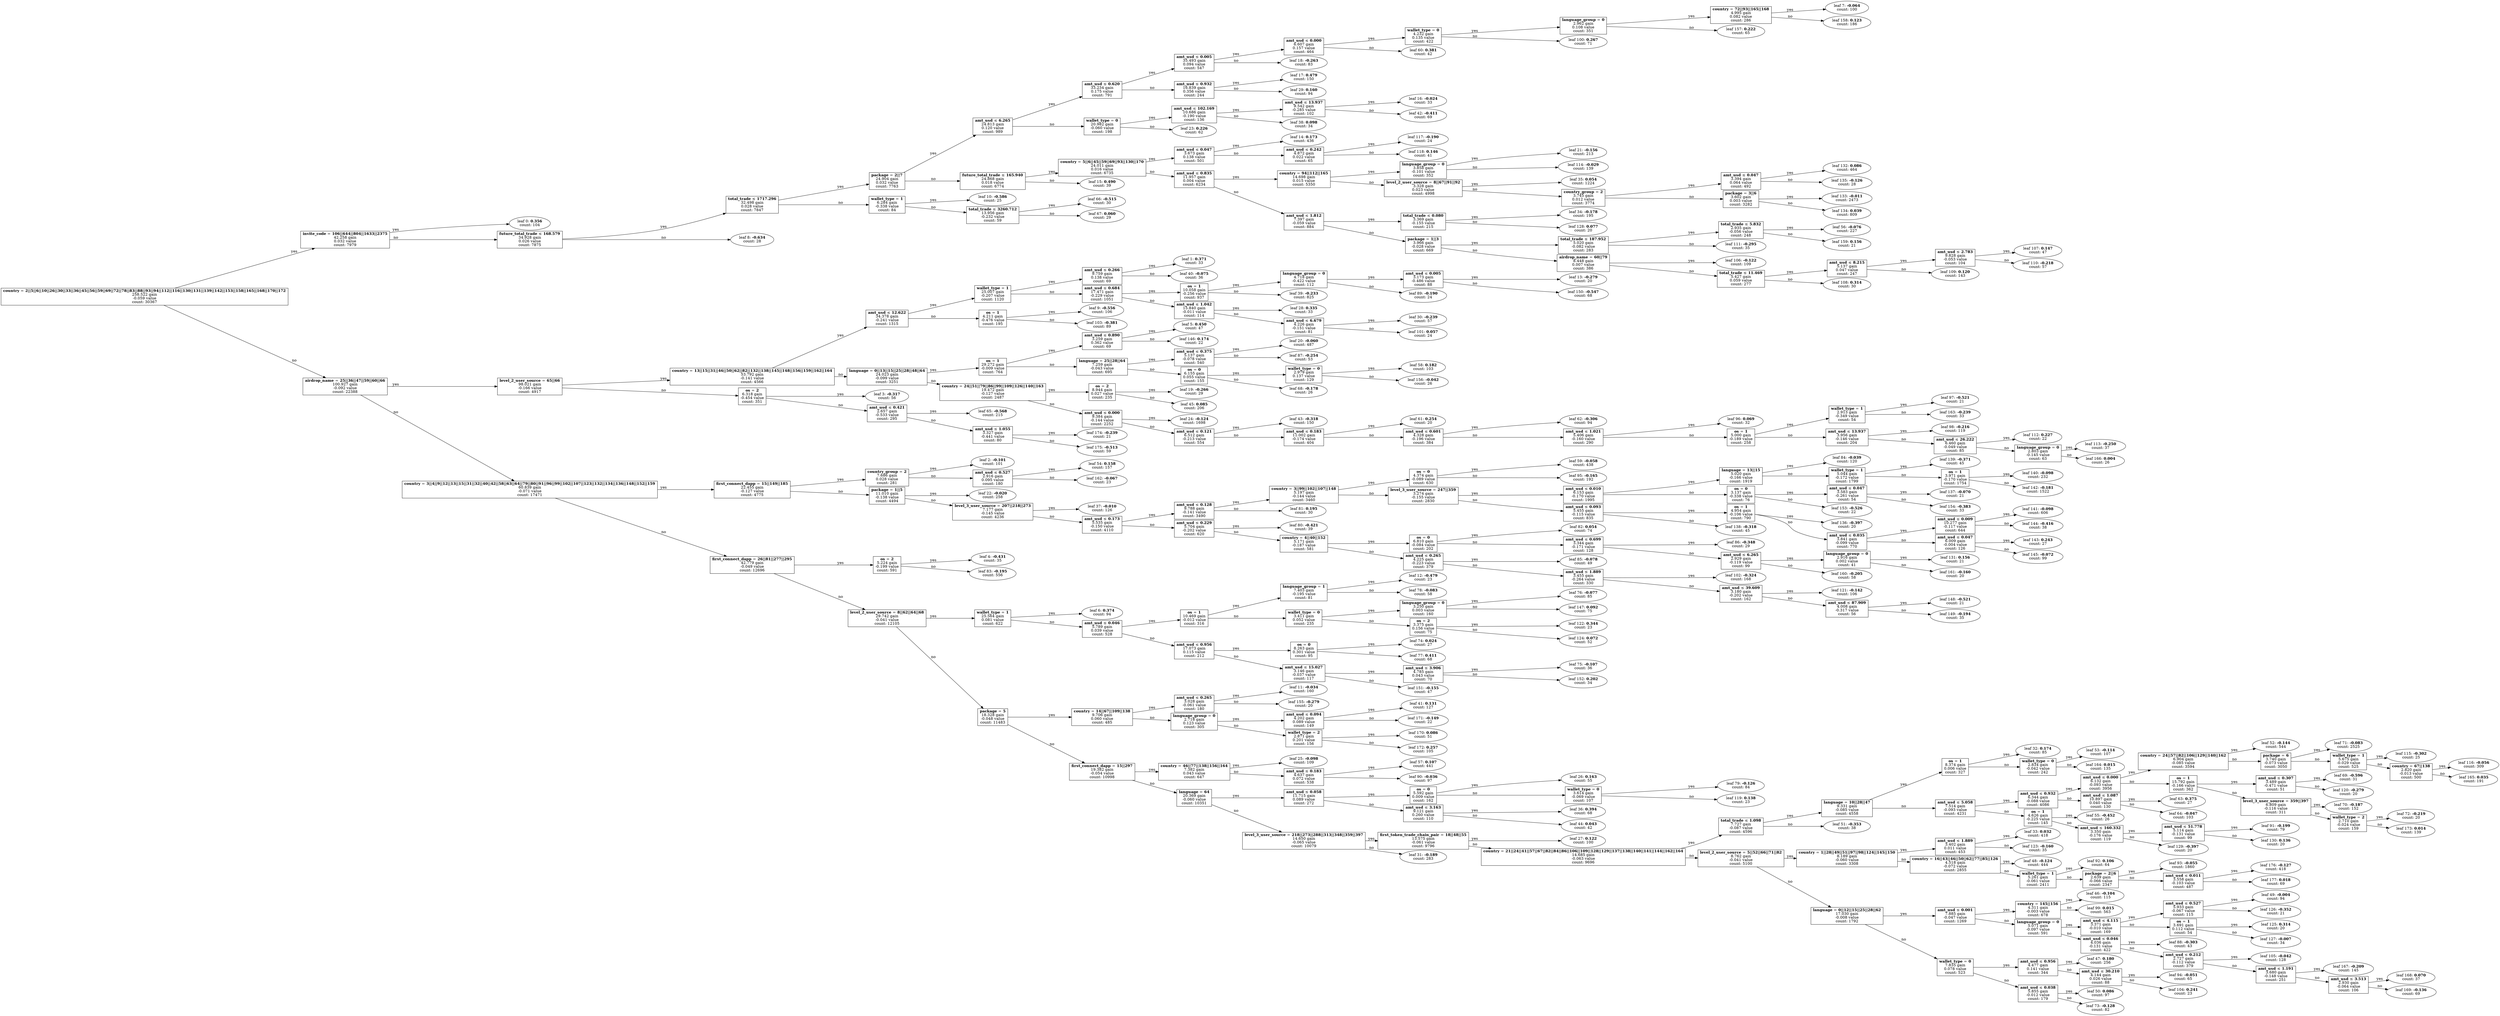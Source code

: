 digraph Tree0 {
	graph [nodesep=0.05 rankdir=LR ranksep=0.3]
	split0 [label=<<B>country</B> = <B>2||5||6||10||26||30||33||36||45||56||59||69||72||78||83||88||93||94||112||116||130||131||139||142||153||158||165||168||170||172</B><br/>258.522 gain<br/>-0.059 value<br/>count: 30367> fillcolor=white shape=rectangle style=""]
	split6 [label=<<B>invite_code</B> = <B>106||644||804||1633||2375</B><br/>42.258 gain<br/>0.032 value<br/>count: 7979> fillcolor=white shape=rectangle style=""]
	leaf0 [label=<leaf 0: <B>0.356</B><br/>count: 104>]
	split6 -> leaf0 [label=yes]
	split7 [label=<<B>future_total_trade</B> &#8804; <B>168.579</B><br/>34.928 gain<br/>0.026 value<br/>count: 7875> fillcolor=white shape=rectangle style=""]
	split9 [label=<<B>total_trade</B> &#8804; <B>1717.296</B><br/>32.498 gain<br/>0.028 value<br/>count: 7847> fillcolor=white shape=rectangle style=""]
	split13 [label=<<B>package</B> = <B>2||7</B><br/>24.904 gain<br/>0.032 value<br/>count: 7763> fillcolor=white shape=rectangle style=""]
	split15 [label=<<B>amt_usd</B> &#8804; <B>6.265</B><br/>24.813 gain<br/>0.120 value<br/>count: 989> fillcolor=white shape=rectangle style=""]
	split16 [label=<<B>amt_usd</B> &#8804; <B>0.620</B><br/>33.234 gain<br/>0.175 value<br/>count: 791> fillcolor=white shape=rectangle style=""]
	split17 [label=<<B>amt_usd</B> &#8804; <B>0.005</B><br/>35.493 gain<br/>0.094 value<br/>count: 547> fillcolor=white shape=rectangle style=""]
	split59 [label=<<B>amt_usd</B> &#8804; <B>0.000</B><br/>6.607 gain<br/>0.157 value<br/>count: 464> fillcolor=white shape=rectangle style=""]
	split99 [label=<<B>wallet_type</B> = <B>0</B><br/>4.232 gain<br/>0.135 value<br/>count: 422> fillcolor=white shape=rectangle style=""]
	split156 [label=<<B>language_group</B> = <B>0</B><br/>2.962 gain<br/>0.108 value<br/>count: 351> fillcolor=white shape=rectangle style=""]
	split157 [label=<<B>country</B> = <B>72||93||165||168</B><br/>4.995 gain<br/>0.082 value<br/>count: 286> fillcolor=white shape=rectangle style=""]
	leaf7 [label=<leaf 7: <B>-0.064</B><br/>count: 100>]
	split157 -> leaf7 [label=yes]
	leaf158 [label=<leaf 158: <B>0.123</B><br/>count: 186>]
	split157 -> leaf158 [label=no]
	split156 -> split157 [label=yes]
	leaf157 [label=<leaf 157: <B>0.222</B><br/>count: 65>]
	split156 -> leaf157 [label=no]
	split99 -> split156 [label=yes]
	leaf100 [label=<leaf 100: <B>0.267</B><br/>count: 71>]
	split99 -> leaf100 [label=no]
	split59 -> split99 [label=yes]
	leaf60 [label=<leaf 60: <B>0.381</B><br/>count: 42>]
	split59 -> leaf60 [label=no]
	split17 -> split59 [label=yes]
	leaf18 [label=<leaf 18: <B>-0.263</B><br/>count: 83>]
	split17 -> leaf18 [label=no]
	split16 -> split17 [label=yes]
	split28 [label=<<B>amt_usd</B> &#8804; <B>0.932</B><br/>16.839 gain<br/>0.356 value<br/>count: 244> fillcolor=white shape=rectangle style=""]
	leaf17 [label=<leaf 17: <B>0.479</B><br/>count: 150>]
	split28 -> leaf17 [label=yes]
	leaf29 [label=<leaf 29: <B>0.160</B><br/>count: 94>]
	split28 -> leaf29 [label=no]
	split16 -> split28 [label=no]
	split15 -> split16 [label=yes]
	split22 [label=<<B>wallet_type</B> = <B>0</B><br/>20.982 gain<br/>-0.060 value<br/>count: 198> fillcolor=white shape=rectangle style=""]
	split37 [label=<<B>amt_usd</B> &#8804; <B>102.169</B><br/>10.686 gain<br/>-0.190 value<br/>count: 136> fillcolor=white shape=rectangle style=""]
	split41 [label=<<B>amt_usd</B> &#8804; <B>13.937</B><br/>9.542 gain<br/>-0.285 value<br/>count: 102> fillcolor=white shape=rectangle style=""]
	leaf16 [label=<leaf 16: <B>-0.024</B><br/>count: 33>]
	split41 -> leaf16 [label=yes]
	leaf42 [label=<leaf 42: <B>-0.411</B><br/>count: 69>]
	split41 -> leaf42 [label=no]
	split37 -> split41 [label=yes]
	leaf38 [label=<leaf 38: <B>0.098</B><br/>count: 34>]
	split37 -> leaf38 [label=no]
	split22 -> split37 [label=yes]
	leaf23 [label=<leaf 23: <B>0.226</B><br/>count: 62>]
	split22 -> leaf23 [label=no]
	split15 -> split22 [label=no]
	split13 -> split15 [label=yes]
	split14 [label=<<B>future_total_trade</B> &#8804; <B>165.940</B><br/>24.868 gain<br/>0.018 value<br/>count: 6774> fillcolor=white shape=rectangle style=""]
	split20 [label=<<B>country</B> = <B>5||6||45||59||69||93||130||170</B><br/>24.011 gain<br/>0.016 value<br/>count: 6735> fillcolor=white shape=rectangle style=""]
	split116 [label=<<B>amt_usd</B> &#8804; <B>0.047</B><br/>3.673 gain<br/>0.138 value<br/>count: 501> fillcolor=white shape=rectangle style=""]
	leaf14 [label=<leaf 14: <B>0.173</B><br/>count: 436>]
	split116 -> leaf14 [label=yes]
	split117 [label=<<B>amt_usd</B> &#8804; <B>0.242</B><br/>4.872 gain<br/>0.022 value<br/>count: 65> fillcolor=white shape=rectangle style=""]
	leaf117 [label=<leaf 117: <B>-0.190</B><br/>count: 24>]
	split117 -> leaf117 [label=yes]
	leaf118 [label=<leaf 118: <B>0.146</B><br/>count: 41>]
	split117 -> leaf118 [label=no]
	split116 -> split117 [label=no]
	split20 -> split116 [label=yes]
	split33 [label=<<B>amt_usd</B> &#8804; <B>0.835</B><br/>11.957 gain<br/>0.004 value<br/>count: 6234> fillcolor=white shape=rectangle style=""]
	split34 [label=<<B>country</B> = <B>94||112||165</B><br/>14.698 gain<br/>0.015 value<br/>count: 5350> fillcolor=white shape=rectangle style=""]
	split113 [label=<<B>language_group</B> = <B>0</B><br/>3.858 gain<br/>-0.101 value<br/>count: 352> fillcolor=white shape=rectangle style=""]
	leaf21 [label=<leaf 21: <B>-0.156</B><br/>count: 213>]
	split113 -> leaf21 [label=yes]
	leaf114 [label=<leaf 114: <B>-0.029</B><br/>count: 139>]
	split113 -> leaf114 [label=no]
	split34 -> split113 [label=yes]
	split131 [label=<<B>level_2_user_source</B> = <B>8||67||91||92</B><br/>3.328 gain<br/>0.023 value<br/>count: 4998> fillcolor=white shape=rectangle style=""]
	leaf35 [label=<leaf 35: <B>0.054</B><br/>count: 1224>]
	split131 -> leaf35 [label=yes]
	split132 [label=<<B>country_group</B> = <B>2</B><br/>3.745 gain<br/>0.012 value<br/>count: 3774> fillcolor=white shape=rectangle style=""]
	split134 [label=<<B>amt_usd</B> &#8804; <B>0.047</B><br/>3.394 gain<br/>0.064 value<br/>count: 492> fillcolor=white shape=rectangle style=""]
	leaf132 [label=<leaf 132: <B>0.086</B><br/>count: 464>]
	split134 -> leaf132 [label=yes]
	leaf135 [label=<leaf 135: <B>-0.126</B><br/>count: 28>]
	split134 -> leaf135 [label=no]
	split132 -> split134 [label=yes]
	split133 [label=<<B>package</B> = <B>3||6</B><br/>3.602 gain<br/>0.003 value<br/>count: 3282> fillcolor=white shape=rectangle style=""]
	leaf133 [label=<leaf 133: <B>-0.011</B><br/>count: 2473>]
	split133 -> leaf133 [label=yes]
	leaf134 [label=<leaf 134: <B>0.039</B><br/>count: 809>]
	split133 -> leaf134 [label=no]
	split132 -> split133 [label=no]
	split131 -> split132 [label=no]
	split34 -> split131 [label=no]
	split33 -> split34 [label=yes]
	split55 [label=<<B>amt_usd</B> &#8804; <B>1.812</B><br/>7.397 gain<br/>-0.059 value<br/>count: 884> fillcolor=white shape=rectangle style=""]
	split127 [label=<<B>total_trade</B> &#8804; <B>0.080</B><br/>3.369 gain<br/>-0.155 value<br/>count: 215> fillcolor=white shape=rectangle style=""]
	leaf34 [label=<leaf 34: <B>-0.178</B><br/>count: 195>]
	split127 -> leaf34 [label=yes]
	leaf128 [label=<leaf 128: <B>0.077</B><br/>count: 20>]
	split127 -> leaf128 [label=no]
	split55 -> split127 [label=yes]
	split105 [label=<<B>package</B> = <B>1||3</B><br/>3.966 gain<br/>-0.028 value<br/>count: 669> fillcolor=white shape=rectangle style=""]
	split110 [label=<<B>total_trade</B> &#8804; <B>187.952</B><br/>5.020 gain<br/>-0.082 value<br/>count: 283> fillcolor=white shape=rectangle style=""]
	split158 [label=<<B>total_trade</B> &#8804; <B>5.832</B><br/>2.935 gain<br/>-0.056 value<br/>count: 248> fillcolor=white shape=rectangle style=""]
	leaf56 [label=<leaf 56: <B>-0.076</B><br/>count: 227>]
	split158 -> leaf56 [label=yes]
	leaf159 [label=<leaf 159: <B>0.156</B><br/>count: 21>]
	split158 -> leaf159 [label=no]
	split110 -> split158 [label=yes]
	leaf111 [label=<leaf 111: <B>-0.295</B><br/>count: 35>]
	split110 -> leaf111 [label=no]
	split105 -> split110 [label=yes]
	split106 [label=<<B>airdrop_name</B> = <B>60||79</B><br/>8.448 gain<br/>0.007 value<br/>count: 386> fillcolor=white shape=rectangle style=""]
	leaf106 [label=<leaf 106: <B>-0.122</B><br/>count: 109>]
	split106 -> leaf106 [label=yes]
	split107 [label=<<B>total_trade</B> &#8804; <B>11.469</B><br/>5.427 gain<br/>0.059 value<br/>count: 277> fillcolor=white shape=rectangle style=""]
	split108 [label=<<B>amt_usd</B> &#8804; <B>8.215</B><br/>5.137 gain<br/>0.047 value<br/>count: 247> fillcolor=white shape=rectangle style=""]
	split109 [label=<<B>amt_usd</B> &#8804; <B>2.783</B><br/>9.828 gain<br/>-0.053 value<br/>count: 104> fillcolor=white shape=rectangle style=""]
	leaf107 [label=<leaf 107: <B>0.147</B><br/>count: 47>]
	split109 -> leaf107 [label=yes]
	leaf110 [label=<leaf 110: <B>-0.218</B><br/>count: 57>]
	split109 -> leaf110 [label=no]
	split108 -> split109 [label=yes]
	leaf109 [label=<leaf 109: <B>0.120</B><br/>count: 143>]
	split108 -> leaf109 [label=no]
	split107 -> split108 [label=yes]
	leaf108 [label=<leaf 108: <B>0.314</B><br/>count: 30>]
	split107 -> leaf108 [label=no]
	split106 -> split107 [label=no]
	split105 -> split106 [label=no]
	split55 -> split105 [label=no]
	split33 -> split55 [label=no]
	split20 -> split33 [label=no]
	split14 -> split20 [label=yes]
	leaf15 [label=<leaf 15: <B>0.490</B><br/>count: 39>]
	split14 -> leaf15 [label=no]
	split13 -> split14 [label=no]
	split9 -> split13 [label=yes]
	split65 [label=<<B>wallet_type</B> = <B>1</B><br/>6.284 gain<br/>-0.338 value<br/>count: 84> fillcolor=white shape=rectangle style=""]
	leaf10 [label=<leaf 10: <B>-0.586</B><br/>count: 25>]
	split65 -> leaf10 [label=yes]
	split66 [label=<<B>total_trade</B> &#8804; <B>3260.712</B><br/>13.956 gain<br/>-0.232 value<br/>count: 59> fillcolor=white shape=rectangle style=""]
	leaf66 [label=<leaf 66: <B>-0.515</B><br/>count: 30>]
	split66 -> leaf66 [label=yes]
	leaf67 [label=<leaf 67: <B>0.060</B><br/>count: 29>]
	split66 -> leaf67 [label=no]
	split65 -> split66 [label=no]
	split9 -> split65 [label=no]
	split7 -> split9 [label=yes]
	leaf8 [label=<leaf 8: <B>-0.634</B><br/>count: 28>]
	split7 -> leaf8 [label=no]
	split6 -> split7 [label=no]
	split0 -> split6 [label=yes]
	split1 [label=<<B>airdrop_name</B> = <B>25||36||47||59||60||66</B><br/>100.927 gain<br/>-0.092 value<br/>count: 22388> fillcolor=white shape=rectangle style=""]
	split2 [label=<<B>level_2_user_source</B> = <B>65||66</B><br/>98.021 gain<br/>-0.166 value<br/>count: 4917> fillcolor=white shape=rectangle style=""]
	split4 [label=<<B>country</B> = <B>13||15||31||46||50||62||82||132||138||145||148||156||159||162||164</B><br/>53.792 gain<br/>-0.141 value<br/>count: 4566> fillcolor=white shape=rectangle style=""]
	split8 [label=<<B>amt_usd</B> &#8804; <B>12.622</B><br/>34.378 gain<br/>-0.241 value<br/>count: 1315> fillcolor=white shape=rectangle style=""]
	split12 [label=<<B>wallet_type</B> = <B>1</B><br/>25.007 gain<br/>-0.207 value<br/>count: 1120> fillcolor=white shape=rectangle style=""]
	split39 [label=<<B>amt_usd</B> &#8804; <B>0.266</B><br/>9.759 gain<br/>0.138 value<br/>count: 69> fillcolor=white shape=rectangle style=""]
	leaf1 [label=<leaf 1: <B>0.371</B><br/>count: 33>]
	split39 -> leaf1 [label=yes]
	leaf40 [label=<leaf 40: <B>-0.075</B><br/>count: 36>]
	split39 -> leaf40 [label=no]
	split12 -> split39 [label=yes]
	split27 [label=<<B>amt_usd</B> &#8804; <B>0.684</B><br/>17.471 gain<br/>-0.229 value<br/>count: 1051> fillcolor=white shape=rectangle style=""]
	split38 [label=<<B>os</B> = <B>1</B><br/>10.058 gain<br/>-0.256 value<br/>count: 937> fillcolor=white shape=rectangle style=""]
	split88 [label=<<B>language_group</B> = <B>0</B><br/>4.718 gain<br/>-0.422 value<br/>count: 112> fillcolor=white shape=rectangle style=""]
	split149 [label=<<B>amt_usd</B> &#8804; <B>0.005</B><br/>3.173 gain<br/>-0.486 value<br/>count: 88> fillcolor=white shape=rectangle style=""]
	leaf13 [label=<leaf 13: <B>-0.279</B><br/>count: 20>]
	split149 -> leaf13 [label=yes]
	leaf150 [label=<leaf 150: <B>-0.547</B><br/>count: 68>]
	split149 -> leaf150 [label=no]
	split88 -> split149 [label=yes]
	leaf89 [label=<leaf 89: <B>-0.190</B><br/>count: 24>]
	split88 -> leaf89 [label=no]
	split38 -> split88 [label=yes]
	leaf39 [label=<leaf 39: <B>-0.233</B><br/>count: 825>]
	split38 -> leaf39 [label=no]
	split27 -> split38 [label=yes]
	split29 [label=<<B>amt_usd</B> &#8804; <B>1.042</B><br/>15.840 gain<br/>-0.011 value<br/>count: 114> fillcolor=white shape=rectangle style=""]
	leaf28 [label=<leaf 28: <B>0.335</B><br/>count: 33>]
	split29 -> leaf28 [label=yes]
	split100 [label=<<B>amt_usd</B> &#8804; <B>6.679</B><br/>4.226 gain<br/>-0.151 value<br/>count: 81> fillcolor=white shape=rectangle style=""]
	leaf30 [label=<leaf 30: <B>-0.239</B><br/>count: 57>]
	split100 -> leaf30 [label=yes]
	leaf101 [label=<leaf 101: <B>0.057</B><br/>count: 24>]
	split100 -> leaf101 [label=no]
	split29 -> split100 [label=no]
	split27 -> split29 [label=no]
	split12 -> split27 [label=no]
	split8 -> split12 [label=yes]
	split102 [label=<<B>os</B> = <B>1</B><br/>4.211 gain<br/>-0.476 value<br/>count: 195> fillcolor=white shape=rectangle style=""]
	leaf9 [label=<leaf 9: <B>-0.556</B><br/>count: 106>]
	split102 -> leaf9 [label=yes]
	leaf103 [label=<leaf 103: <B>-0.381</B><br/>count: 89>]
	split102 -> leaf103 [label=no]
	split8 -> split102 [label=no]
	split4 -> split8 [label=yes]
	split18 [label=<<B>language</B> = <B>0||13||15||25||28||48||64</B><br/>24.023 gain<br/>-0.099 value<br/>count: 3251> fillcolor=white shape=rectangle style=""]
	split19 [label=<<B>os</B> = <B>1</B><br/>29.272 gain<br/>-0.009 value<br/>count: 764> fillcolor=white shape=rectangle style=""]
	split145 [label=<<B>amt_usd</B> &#8804; <B>0.890</B><br/>3.259 gain<br/>0.362 value<br/>count: 69> fillcolor=white shape=rectangle style=""]
	leaf5 [label=<leaf 5: <B>0.450</B><br/>count: 47>]
	split145 -> leaf5 [label=yes]
	leaf146 [label=<leaf 146: <B>0.174</B><br/>count: 22>]
	split145 -> leaf146 [label=no]
	split19 -> split145 [label=yes]
	split57 [label=<<B>language</B> = <B>25||28||64</B><br/>7.259 gain<br/>-0.043 value<br/>count: 695> fillcolor=white shape=rectangle style=""]
	split86 [label=<<B>amt_usd</B> &#8804; <B>0.375</B><br/>5.137 gain<br/>-0.078 value<br/>count: 540> fillcolor=white shape=rectangle style=""]
	leaf20 [label=<leaf 20: <B>-0.060</B><br/>count: 487>]
	split86 -> leaf20 [label=yes]
	leaf87 [label=<leaf 87: <B>-0.254</B><br/>count: 53>]
	split86 -> leaf87 [label=no]
	split57 -> split86 [label=yes]
	split67 [label=<<B>os</B> = <B>0</B><br/>6.155 gain<br/>0.055 value<br/>count: 155> fillcolor=white shape=rectangle style=""]
	split155 [label=<<B>wallet_type</B> = <B>0</B><br/>2.979 gain<br/>0.137 value<br/>count: 129> fillcolor=white shape=rectangle style=""]
	leaf58 [label=<leaf 58: <B>0.182</B><br/>count: 103>]
	split155 -> leaf58 [label=yes]
	leaf156 [label=<leaf 156: <B>-0.042</B><br/>count: 26>]
	split155 -> leaf156 [label=no]
	split67 -> split155 [label=yes]
	leaf68 [label=<leaf 68: <B>-0.178</B><br/>count: 26>]
	split67 -> leaf68 [label=no]
	split57 -> split67 [label=no]
	split19 -> split57 [label=no]
	split18 -> split19 [label=yes]
	split23 [label=<<B>country</B> = <B>24||51||79||86||99||109||126||140||163</B><br/>19.472 gain<br/>-0.127 value<br/>count: 2487> fillcolor=white shape=rectangle style=""]
	split44 [label=<<B>os</B> = <B>2</B><br/>8.944 gain<br/>0.027 value<br/>count: 235> fillcolor=white shape=rectangle style=""]
	leaf19 [label=<leaf 19: <B>-0.266</B><br/>count: 29>]
	split44 -> leaf19 [label=yes]
	leaf45 [label=<leaf 45: <B>0.085</B><br/>count: 206>]
	split44 -> leaf45 [label=no]
	split23 -> split44 [label=yes]
	split42 [label=<<B>amt_usd</B> &#8804; <B>0.000</B><br/>9.384 gain<br/>-0.144 value<br/>count: 2252> fillcolor=white shape=rectangle style=""]
	leaf24 [label=<leaf 24: <B>-0.124</B><br/>count: 1698>]
	split42 -> leaf24 [label=yes]
	split60 [label=<<B>amt_usd</B> &#8804; <B>0.121</B><br/>6.512 gain<br/>-0.213 value<br/>count: 554> fillcolor=white shape=rectangle style=""]
	leaf43 [label=<leaf 43: <B>-0.318</B><br/>count: 150>]
	split60 -> leaf43 [label=yes]
	split61 [label=<<B>amt_usd</B> &#8804; <B>0.183</B><br/>11.002 gain<br/>-0.174 value<br/>count: 404> fillcolor=white shape=rectangle style=""]
	leaf61 [label=<leaf 61: <B>0.254</B><br/>count: 20>]
	split61 -> leaf61 [label=yes]
	split95 [label=<<B>amt_usd</B> &#8804; <B>0.601</B><br/>4.328 gain<br/>-0.196 value<br/>count: 384> fillcolor=white shape=rectangle style=""]
	leaf62 [label=<leaf 62: <B>-0.306</B><br/>count: 94>]
	split95 -> leaf62 [label=yes]
	split96 [label=<<B>amt_usd</B> &#8804; <B>1.021</B><br/>5.406 gain<br/>-0.160 value<br/>count: 290> fillcolor=white shape=rectangle style=""]
	leaf96 [label=<leaf 96: <B>0.069</B><br/>count: 32>]
	split96 -> leaf96 [label=yes]
	split97 [label=<<B>os</B> = <B>1</B><br/>5.000 gain<br/>-0.189 value<br/>count: 258> fillcolor=white shape=rectangle style=""]
	split162 [label=<<B>wallet_type</B> = <B>1</B><br/>2.913 gain<br/>-0.349 value<br/>count: 54> fillcolor=white shape=rectangle style=""]
	leaf97 [label=<leaf 97: <B>-0.521</B><br/>count: 21>]
	split162 -> leaf97 [label=yes]
	leaf163 [label=<leaf 163: <B>-0.239</B><br/>count: 33>]
	split162 -> leaf163 [label=no]
	split97 -> split162 [label=yes]
	split111 [label=<<B>amt_usd</B> &#8804; <B>13.937</B><br/>3.956 gain<br/>-0.146 value<br/>count: 204> fillcolor=white shape=rectangle style=""]
	leaf98 [label=<leaf 98: <B>-0.216</B><br/>count: 119>]
	split111 -> leaf98 [label=yes]
	split112 [label=<<B>amt_usd</B> &#8804; <B>26.222</B><br/>6.460 gain<br/>-0.049 value<br/>count: 85> fillcolor=white shape=rectangle style=""]
	leaf112 [label=<leaf 112: <B>0.227</B><br/>count: 22>]
	split112 -> leaf112 [label=yes]
	split165 [label=<<B>language_group</B> = <B>0</B><br/>2.803 gain<br/>-0.145 value<br/>count: 63> fillcolor=white shape=rectangle style=""]
	leaf113 [label=<leaf 113: <B>-0.250</B><br/>count: 37>]
	split165 -> leaf113 [label=yes]
	leaf166 [label=<leaf 166: <B>0.004</B><br/>count: 26>]
	split165 -> leaf166 [label=no]
	split112 -> split165 [label=no]
	split111 -> split112 [label=no]
	split97 -> split111 [label=no]
	split96 -> split97 [label=no]
	split95 -> split96 [label=no]
	split61 -> split95 [label=no]
	split60 -> split61 [label=no]
	split42 -> split60 [label=no]
	split23 -> split42 [label=no]
	split18 -> split23 [label=no]
	split4 -> split18 [label=no]
	split2 -> split4 [label=yes]
	split64 [label=<<B>os</B> = <B>2</B><br/>6.318 gain<br/>-0.454 value<br/>count: 351> fillcolor=white shape=rectangle style=""]
	leaf3 [label=<leaf 3: <B>-0.317</B><br/>count: 56>]
	split64 -> leaf3 [label=yes]
	split173 [label=<<B>amt_usd</B> &#8804; <B>0.421</B><br/>2.657 gain<br/>-0.533 value<br/>count: 295> fillcolor=white shape=rectangle style=""]
	leaf65 [label=<leaf 65: <B>-0.568</B><br/>count: 215>]
	split173 -> leaf65 [label=yes]
	split174 [label=<<B>amt_usd</B> &#8804; <B>1.055</B><br/>3.327 gain<br/>-0.441 value<br/>count: 80> fillcolor=white shape=rectangle style=""]
	leaf174 [label=<leaf 174: <B>-0.239</B><br/>count: 21>]
	split174 -> leaf174 [label=yes]
	leaf175 [label=<leaf 175: <B>-0.513</B><br/>count: 59>]
	split174 -> leaf175 [label=no]
	split173 -> split174 [label=no]
	split64 -> split173 [label=no]
	split2 -> split64 [label=no]
	split1 -> split2 [label=yes]
	split3 [label=<<B>country</B> = <B>3||4||9||12||13||15||31||32||40||42||58||63||64||79||80||91||96||99||102||107||123||132||134||136||148||152||159</B><br/>60.839 gain<br/>-0.071 value<br/>count: 17471> fillcolor=white shape=rectangle style=""]
	split21 [label=<<B>first_connect_dapp</B> = <B>15||149||185</B><br/>22.455 gain<br/>-0.127 value<br/>count: 4775> fillcolor=white shape=rectangle style=""]
	split53 [label=<<B>country_group</B> = <B>2</B><br/>7.686 gain<br/>0.028 value<br/>count: 281> fillcolor=white shape=rectangle style=""]
	leaf2 [label=<leaf 2: <B>-0.101</B><br/>count: 101>]
	split53 -> leaf2 [label=yes]
	split161 [label=<<B>amt_usd</B> &#8804; <B>0.527</B><br/>2.916 gain<br/>0.095 value<br/>count: 180> fillcolor=white shape=rectangle style=""]
	leaf54 [label=<leaf 54: <B>0.158</B><br/>count: 157>]
	split161 -> leaf54 [label=yes]
	leaf162 [label=<leaf 162: <B>-0.067</B><br/>count: 23>]
	split161 -> leaf162 [label=no]
	split53 -> split161 [label=no]
	split21 -> split53 [label=yes]
	split36 [label=<<B>package</B> = <B>1||5</B><br/>11.010 gain<br/>-0.138 value<br/>count: 4494> fillcolor=white shape=rectangle style=""]
	leaf22 [label=<leaf 22: <B>-0.020</B><br/>count: 258>]
	split36 -> leaf22 [label=yes]
	split58 [label=<<B>level_3_user_source</B> = <B>207||218||273</B><br/>7.177 gain<br/>-0.145 value<br/>count: 4236> fillcolor=white shape=rectangle style=""]
	leaf37 [label=<leaf 37: <B>-0.010</B><br/>count: 126>]
	split58 -> leaf37 [label=yes]
	split79 [label=<<B>amt_usd</B> &#8804; <B>0.173</B><br/>5.535 gain<br/>-0.150 value<br/>count: 4110> fillcolor=white shape=rectangle style=""]
	split80 [label=<<B>amt_usd</B> &#8804; <B>0.128</B><br/>9.788 gain<br/>-0.141 value<br/>count: 3490> fillcolor=white shape=rectangle style=""]
	split83 [label=<<B>country</B> = <B>3||99||102||107||148</B><br/>5.197 gain<br/>-0.144 value<br/>count: 3460> fillcolor=white shape=rectangle style=""]
	split94 [label=<<B>os</B> = <B>0</B><br/>4.374 gain<br/>-0.089 value<br/>count: 630> fillcolor=white shape=rectangle style=""]
	leaf59 [label=<leaf 59: <B>-0.058</B><br/>count: 438>]
	split94 -> leaf59 [label=yes]
	leaf95 [label=<leaf 95: <B>-0.165</B><br/>count: 192>]
	split94 -> leaf95 [label=no]
	split83 -> split94 [label=yes]
	split135 [label=<<B>level_3_user_source</B> = <B>247||359</B><br/>3.274 gain<br/>-0.155 value<br/>count: 2830> fillcolor=white shape=rectangle style=""]
	split136 [label=<<B>amt_usd</B> &#8804; <B>0.010</B><br/>6.153 gain<br/>-0.170 value<br/>count: 1995> fillcolor=white shape=rectangle style=""]
	split138 [label=<<B>language</B> = <B>13||15</B><br/>5.020 gain<br/>-0.166 value<br/>count: 1919> fillcolor=white shape=rectangle style=""]
	leaf84 [label=<leaf 84: <B>-0.039</B><br/>count: 120>]
	split138 -> leaf84 [label=yes]
	split139 [label=<<B>wallet_type</B> = <B>1</B><br/>5.044 gain<br/>-0.172 value<br/>count: 1799> fillcolor=white shape=rectangle style=""]
	leaf139 [label=<leaf 139: <B>-0.371</B><br/>count: 45>]
	split139 -> leaf139 [label=yes]
	split141 [label=<<B>os</B> = <B>1</B><br/>3.971 gain<br/>-0.170 value<br/>count: 1754> fillcolor=white shape=rectangle style=""]
	leaf140 [label=<leaf 140: <B>-0.098</B><br/>count: 232>]
	split141 -> leaf140 [label=yes]
	leaf142 [label=<leaf 142: <B>-0.181</B><br/>count: 1522>]
	split141 -> leaf142 [label=no]
	split139 -> split141 [label=no]
	split138 -> split139 [label=no]
	split136 -> split138 [label=yes]
	split152 [label=<<B>os</B> = <B>0</B><br/>3.137 gain<br/>-0.338 value<br/>count: 76> fillcolor=white shape=rectangle style=""]
	split153 [label=<<B>amt_usd</B> &#8804; <B>0.047</B><br/>3.583 gain<br/>-0.261 value<br/>count: 54> fillcolor=white shape=rectangle style=""]
	leaf137 [label=<leaf 137: <B>-0.070</B><br/>count: 21>]
	split153 -> leaf137 [label=yes]
	leaf154 [label=<leaf 154: <B>-0.383</B><br/>count: 33>]
	split153 -> leaf154 [label=no]
	split152 -> split153 [label=yes]
	leaf153 [label=<leaf 153: <B>-0.526</B><br/>count: 22>]
	split152 -> leaf153 [label=no]
	split136 -> split152 [label=no]
	split135 -> split136 [label=yes]
	split137 [label=<<B>amt_usd</B> &#8804; <B>0.093</B><br/>5.455 gain<br/>-0.115 value<br/>count: 835> fillcolor=white shape=rectangle style=""]
	split140 [label=<<B>os</B> = <B>1</B><br/>4.954 gain<br/>-0.106 value<br/>count: 790> fillcolor=white shape=rectangle style=""]
	leaf136 [label=<leaf 136: <B>-0.397</B><br/>count: 20>]
	split140 -> leaf136 [label=yes]
	split142 [label=<<B>amt_usd</B> &#8804; <B>0.035</B><br/>3.841 gain<br/>-0.099 value<br/>count: 770> fillcolor=white shape=rectangle style=""]
	split143 [label=<<B>amt_usd</B> &#8804; <B>0.009</B><br/>10.277 gain<br/>-0.117 value<br/>count: 644> fillcolor=white shape=rectangle style=""]
	leaf141 [label=<leaf 141: <B>-0.098</B><br/>count: 606>]
	split143 -> leaf141 [label=yes]
	leaf144 [label=<leaf 144: <B>-0.416</B><br/>count: 38>]
	split143 -> leaf144 [label=no]
	split142 -> split143 [label=yes]
	split144 [label=<<B>amt_usd</B> &#8804; <B>0.047</B><br/>6.009 gain<br/>-0.004 value<br/>count: 126> fillcolor=white shape=rectangle style=""]
	leaf143 [label=<leaf 143: <B>0.243</B><br/>count: 27>]
	split144 -> leaf143 [label=yes]
	leaf145 [label=<leaf 145: <B>-0.072</B><br/>count: 99>]
	split144 -> leaf145 [label=no]
	split142 -> split144 [label=no]
	split140 -> split142 [label=no]
	split137 -> split140 [label=yes]
	leaf138 [label=<leaf 138: <B>-0.318</B><br/>count: 45>]
	split137 -> leaf138 [label=no]
	split135 -> split137 [label=no]
	split83 -> split135 [label=no]
	split80 -> split83 [label=yes]
	leaf81 [label=<leaf 81: <B>0.195</B><br/>count: 30>]
	split80 -> leaf81 [label=no]
	split79 -> split80 [label=yes]
	split81 [label=<<B>amt_usd</B> &#8804; <B>0.229</B><br/>5.704 gain<br/>-0.202 value<br/>count: 620> fillcolor=white shape=rectangle style=""]
	leaf80 [label=<leaf 80: <B>-0.421</B><br/>count: 39>]
	split81 -> leaf80 [label=yes]
	split84 [label=<<B>country</B> = <B>4||40||152</B><br/>5.171 gain<br/>-0.187 value<br/>count: 581> fillcolor=white shape=rectangle style=""]
	split85 [label=<<B>os</B> = <B>0</B><br/>6.810 gain<br/>-0.084 value<br/>count: 202> fillcolor=white shape=rectangle style=""]
	leaf82 [label=<leaf 82: <B>0.054</B><br/>count: 74>]
	split85 -> leaf82 [label=yes]
	split130 [label=<<B>amt_usd</B> &#8804; <B>0.699</B><br/>3.344 gain<br/>-0.171 value<br/>count: 128> fillcolor=white shape=rectangle style=""]
	leaf86 [label=<leaf 86: <B>-0.348</B><br/>count: 29>]
	split130 -> leaf86 [label=yes]
	split159 [label=<<B>amt_usd</B> &#8804; <B>6.265</B><br/>2.929 gain<br/>-0.119 value<br/>count: 99> fillcolor=white shape=rectangle style=""]
	split160 [label=<<B>language_group</B> = <B>0</B><br/>2.916 gain<br/>0.002 value<br/>count: 41> fillcolor=white shape=rectangle style=""]
	leaf131 [label=<leaf 131: <B>0.156</B><br/>count: 21>]
	split160 -> leaf131 [label=yes]
	leaf161 [label=<leaf 161: <B>-0.160</B><br/>count: 20>]
	split160 -> leaf161 [label=no]
	split159 -> split160 [label=yes]
	leaf160 [label=<leaf 160: <B>-0.205</B><br/>count: 58>]
	split159 -> leaf160 [label=no]
	split130 -> split159 [label=no]
	split85 -> split130 [label=no]
	split84 -> split85 [label=yes]
	split101 [label=<<B>amt_usd</B> &#8804; <B>0.265</B><br/>4.225 gain<br/>-0.223 value<br/>count: 379> fillcolor=white shape=rectangle style=""]
	leaf85 [label=<leaf 85: <B>-0.078</B><br/>count: 49>]
	split101 -> leaf85 [label=yes]
	split120 [label=<<B>amt_usd</B> &#8804; <B>1.889</B><br/>3.455 gain<br/>-0.264 value<br/>count: 330> fillcolor=white shape=rectangle style=""]
	leaf102 [label=<leaf 102: <B>-0.324</B><br/>count: 168>]
	split120 -> leaf102 [label=yes]
	split147 [label=<<B>amt_usd</B> &#8804; <B>39.609</B><br/>3.180 gain<br/>-0.202 value<br/>count: 162> fillcolor=white shape=rectangle style=""]
	leaf121 [label=<leaf 121: <B>-0.142</B><br/>count: 106>]
	split147 -> leaf121 [label=yes]
	split148 [label=<<B>amt_usd</B> &#8804; <B>87.909</B><br/>4.008 gain<br/>-0.317 value<br/>count: 56> fillcolor=white shape=rectangle style=""]
	leaf148 [label=<leaf 148: <B>-0.521</B><br/>count: 21>]
	split148 -> leaf148 [label=yes]
	leaf149 [label=<leaf 149: <B>-0.194</B><br/>count: 35>]
	split148 -> leaf149 [label=no]
	split147 -> split148 [label=no]
	split120 -> split147 [label=no]
	split101 -> split120 [label=no]
	split84 -> split101 [label=no]
	split81 -> split84 [label=no]
	split79 -> split81 [label=no]
	split58 -> split79 [label=no]
	split36 -> split58 [label=no]
	split21 -> split36 [label=no]
	split3 -> split21 [label=yes]
	split5 [label=<<B>first_connect_dapp</B> = <B>26||81||277||295</B><br/>42.779 gain<br/>-0.049 value<br/>count: 12696> fillcolor=white shape=rectangle style=""]
	split82 [label=<<B>os</B> = <B>2</B><br/>5.224 gain<br/>-0.199 value<br/>count: 591> fillcolor=white shape=rectangle style=""]
	leaf4 [label=<leaf 4: <B>-0.431</B><br/>count: 35>]
	split82 -> leaf4 [label=yes]
	leaf83 [label=<leaf 83: <B>-0.195</B><br/>count: 556>]
	split82 -> leaf83 [label=no]
	split5 -> split82 [label=yes]
	split10 [label=<<B>level_2_user_source</B> = <B>8||62||64||68</B><br/>29.742 gain<br/>-0.041 value<br/>count: 12105> fillcolor=white shape=rectangle style=""]
	split11 [label=<<B>wallet_type</B> = <B>1</B><br/>25.564 gain<br/>0.081 value<br/>count: 622> fillcolor=white shape=rectangle style=""]
	leaf6 [label=<leaf 6: <B>0.374</B><br/>count: 94>]
	split11 -> leaf6 [label=yes]
	split73 [label=<<B>amt_usd</B> &#8804; <B>0.046</B><br/>5.789 gain<br/>0.039 value<br/>count: 528> fillcolor=white shape=rectangle style=""]
	split75 [label=<<B>os</B> = <B>1</B><br/>10.469 gain<br/>-0.012 value<br/>count: 316> fillcolor=white shape=rectangle style=""]
	split77 [label=<<B>language_group</B> = <B>1</B><br/>7.403 gain<br/>-0.195 value<br/>count: 81> fillcolor=white shape=rectangle style=""]
	leaf12 [label=<leaf 12: <B>-0.479</B><br/>count: 23>]
	split77 -> leaf12 [label=yes]
	leaf78 [label=<leaf 78: <B>-0.083</B><br/>count: 58>]
	split77 -> leaf78 [label=no]
	split75 -> split77 [label=yes]
	split121 [label=<<B>wallet_type</B> = <B>0</B><br/>3.411 gain<br/>0.052 value<br/>count: 235> fillcolor=white shape=rectangle style=""]
	split146 [label=<<B>language_group</B> = <B>0</B><br/>3.250 gain<br/>0.003 value<br/>count: 160> fillcolor=white shape=rectangle style=""]
	leaf76 [label=<leaf 76: <B>-0.077</B><br/>count: 85>]
	split146 -> leaf76 [label=yes]
	leaf147 [label=<leaf 147: <B>0.092</B><br/>count: 75>]
	split146 -> leaf147 [label=no]
	split121 -> split146 [label=yes]
	split123 [label=<<B>os</B> = <B>2</B><br/>3.375 gain<br/>0.156 value<br/>count: 75> fillcolor=white shape=rectangle style=""]
	leaf122 [label=<leaf 122: <B>0.344</B><br/>count: 23>]
	split123 -> leaf122 [label=yes]
	leaf124 [label=<leaf 124: <B>0.072</B><br/>count: 52>]
	split123 -> leaf124 [label=no]
	split121 -> split123 [label=no]
	split75 -> split121 [label=no]
	split73 -> split75 [label=yes]
	split74 [label=<<B>amt_usd</B> &#8804; <B>0.956</B><br/>17.073 gain<br/>0.115 value<br/>count: 212> fillcolor=white shape=rectangle style=""]
	split76 [label=<<B>os</B> = <B>0</B><br/>8.263 gain<br/>0.301 value<br/>count: 95> fillcolor=white shape=rectangle style=""]
	leaf74 [label=<leaf 74: <B>0.024</B><br/>count: 27>]
	split76 -> leaf74 [label=yes]
	leaf77 [label=<leaf 77: <B>0.411</B><br/>count: 68>]
	split76 -> leaf77 [label=no]
	split74 -> split76 [label=yes]
	split150 [label=<<B>amt_usd</B> &#8804; <B>15.027</B><br/>3.146 gain<br/>-0.037 value<br/>count: 117> fillcolor=white shape=rectangle style=""]
	split151 [label=<<B>amt_usd</B> &#8804; <B>3.906</B><br/>4.785 gain<br/>0.043 value<br/>count: 70> fillcolor=white shape=rectangle style=""]
	leaf75 [label=<leaf 75: <B>-0.107</B><br/>count: 36>]
	split151 -> leaf75 [label=yes]
	leaf152 [label=<leaf 152: <B>0.202</B><br/>count: 34>]
	split151 -> leaf152 [label=no]
	split150 -> split151 [label=yes]
	leaf151 [label=<leaf 151: <B>-0.155</B><br/>count: 47>]
	split150 -> leaf151 [label=no]
	split74 -> split150 [label=no]
	split73 -> split74 [label=no]
	split11 -> split73 [label=no]
	split10 -> split11 [label=yes]
	split24 [label=<<B>package</B> = <B>5</B><br/>18.328 gain<br/>-0.048 value<br/>count: 11483> fillcolor=white shape=rectangle style=""]
	split40 [label=<<B>country</B> = <B>14||67||109||138</B><br/>9.706 gain<br/>0.060 value<br/>count: 485> fillcolor=white shape=rectangle style=""]
	split154 [label=<<B>amt_usd</B> &#8804; <B>0.265</B><br/>3.028 gain<br/>-0.061 value<br/>count: 180> fillcolor=white shape=rectangle style=""]
	leaf11 [label=<leaf 11: <B>-0.034</B><br/>count: 160>]
	split154 -> leaf11 [label=yes]
	leaf155 [label=<leaf 155: <B>-0.279</B><br/>count: 20>]
	split154 -> leaf155 [label=no]
	split40 -> split154 [label=yes]
	split169 [label=<<B>language_group</B> = <B>0</B><br/>2.718 gain<br/>0.123 value<br/>count: 305> fillcolor=white shape=rectangle style=""]
	split170 [label=<<B>amt_usd</B> &#8804; <B>0.094</B><br/>4.202 gain<br/>0.089 value<br/>count: 149> fillcolor=white shape=rectangle style=""]
	leaf41 [label=<leaf 41: <B>0.131</B><br/>count: 127>]
	split170 -> leaf41 [label=yes]
	leaf171 [label=<leaf 171: <B>-0.149</B><br/>count: 22>]
	split170 -> leaf171 [label=no]
	split169 -> split170 [label=yes]
	split171 [label=<<B>wallet_type</B> = <B>2</B><br/>2.871 gain<br/>0.201 value<br/>count: 156> fillcolor=white shape=rectangle style=""]
	leaf170 [label=<leaf 170: <B>0.086</B><br/>count: 51>]
	split171 -> leaf170 [label=yes]
	leaf172 [label=<leaf 172: <B>0.257</B><br/>count: 105>]
	split171 -> leaf172 [label=no]
	split169 -> split171 [label=no]
	split40 -> split169 [label=no]
	split24 -> split40 [label=yes]
	split25 [label=<<B>first_connect_dapp</B> = <B>15||297</B><br/>19.382 gain<br/>-0.054 value<br/>count: 10998> fillcolor=white shape=rectangle style=""]
	split56 [label=<<B>country</B> = <B>46||77||138||156||164</B><br/>7.382 gain<br/>0.043 value<br/>count: 647> fillcolor=white shape=rectangle style=""]
	leaf25 [label=<leaf 25: <B>-0.098</B><br/>count: 109>]
	split56 -> leaf25 [label=yes]
	split89 [label=<<B>amt_usd</B> &#8804; <B>0.183</B><br/>4.637 gain<br/>0.072 value<br/>count: 538> fillcolor=white shape=rectangle style=""]
	leaf57 [label=<leaf 57: <B>0.107</B><br/>count: 441>]
	split89 -> leaf57 [label=yes]
	leaf90 [label=<leaf 90: <B>-0.036</B><br/>count: 97>]
	split89 -> leaf90 [label=no]
	split56 -> split89 [label=no]
	split25 -> split56 [label=yes]
	split26 [label=<<B>language</B> = <B>64</B><br/>20.369 gain<br/>-0.060 value<br/>count: 10351> fillcolor=white shape=rectangle style=""]
	split35 [label=<<B>amt_usd</B> &#8804; <B>0.058</B><br/>11.715 gain<br/>0.089 value<br/>count: 272> fillcolor=white shape=rectangle style=""]
	split78 [label=<<B>os</B> = <B>0</B><br/>5.592 gain<br/>0.009 value<br/>count: 162> fillcolor=white shape=rectangle style=""]
	leaf26 [label=<leaf 26: <B>0.163</B><br/>count: 55>]
	split78 -> leaf26 [label=yes]
	split118 [label=<<B>wallet_type</B> = <B>0</B><br/>3.614 gain<br/>-0.069 value<br/>count: 107> fillcolor=white shape=rectangle style=""]
	leaf79 [label=<leaf 79: <B>-0.126</B><br/>count: 84>]
	split118 -> leaf79 [label=yes]
	leaf119 [label=<leaf 119: <B>0.138</B><br/>count: 23>]
	split118 -> leaf119 [label=no]
	split78 -> split118 [label=no]
	split35 -> split78 [label=yes]
	split43 [label=<<B>amt_usd</B> &#8804; <B>3.163</B><br/>9.121 gain<br/>0.260 value<br/>count: 110> fillcolor=white shape=rectangle style=""]
	leaf36 [label=<leaf 36: <B>0.394</B><br/>count: 68>]
	split43 -> leaf36 [label=yes]
	leaf44 [label=<leaf 44: <B>0.043</B><br/>count: 42>]
	split43 -> leaf44 [label=no]
	split35 -> split43 [label=no]
	split26 -> split35 [label=yes]
	split30 [label=<<B>level_3_user_source</B> = <B>218||273||288||313||348||359||397</B><br/>14.650 gain<br/>-0.065 value<br/>count: 10079> fillcolor=white shape=rectangle style=""]
	split31 [label=<<B>first_token_trade_chain_pair</B> = <B>18||48||55</B><br/>13.575 gain<br/>-0.061 value<br/>count: 9796> fillcolor=white shape=rectangle style=""]
	leaf27 [label=<leaf 27: <B>0.122</B><br/>count: 100>]
	split31 -> leaf27 [label=yes]
	split32 [label=<<B>country</B> = <B>21||24||41||57||67||82||84||86||106||109||128||129||137||138||140||141||144||162||164</B><br/>14.685 gain<br/>-0.063 value<br/>count: 9696> fillcolor=white shape=rectangle style=""]
	split50 [label=<<B>total_trade</B> &#8804; <B>1.098</B><br/>7.727 gain<br/>-0.087 value<br/>count: 4596> fillcolor=white shape=rectangle style=""]
	split51 [label=<<B>language</B> = <B>10||28||47</B><br/>9.331 gain<br/>-0.085 value<br/>count: 4558> fillcolor=white shape=rectangle style=""]
	split52 [label=<<B>os</B> = <B>1</B><br/>8.374 gain<br/>0.006 value<br/>count: 327> fillcolor=white shape=rectangle style=""]
	leaf32 [label=<leaf 32: <B>0.174</B><br/>count: 85>]
	split52 -> leaf32 [label=yes]
	split163 [label=<<B>wallet_type</B> = <B>0</B><br/>2.834 gain<br/>-0.042 value<br/>count: 242> fillcolor=white shape=rectangle style=""]
	leaf53 [label=<leaf 53: <B>-0.114</B><br/>count: 107>]
	split163 -> leaf53 [label=yes]
	leaf164 [label=<leaf 164: <B>0.015</B><br/>count: 135>]
	split163 -> leaf164 [label=no]
	split52 -> split163 [label=no]
	split51 -> split52 [label=yes]
	split54 [label=<<B>amt_usd</B> &#8804; <B>5.058</B><br/>7.514 gain<br/>-0.093 value<br/>count: 4231> fillcolor=white shape=rectangle style=""]
	split62 [label=<<B>amt_usd</B> &#8804; <B>0.932</B><br/>6.344 gain<br/>-0.088 value<br/>count: 4086> fillcolor=white shape=rectangle style=""]
	split68 [label=<<B>amt_usd</B> &#8804; <B>0.000</B><br/>6.132 gain<br/>-0.093 value<br/>count: 3956> fillcolor=white shape=rectangle style=""]
	split70 [label=<<B>country</B> = <B>24||57||82||106||129||140||162</B><br/>6.904 gain<br/>-0.085 value<br/>count: 3594> fillcolor=white shape=rectangle style=""]
	leaf52 [label=<leaf 52: <B>-0.144</B><br/>count: 544>]
	split70 -> leaf52 [label=yes]
	split114 [label=<<B>package</B> = <B>6</B><br/>3.740 gain<br/>-0.073 value<br/>count: 3050> fillcolor=white shape=rectangle style=""]
	leaf71 [label=<leaf 71: <B>-0.083</B><br/>count: 2525>]
	split114 -> leaf71 [label=yes]
	split115 [label=<<B>wallet_type</B> = <B>1</B><br/>5.675 gain<br/>-0.029 value<br/>count: 525> fillcolor=white shape=rectangle style=""]
	leaf115 [label=<leaf 115: <B>-0.302</B><br/>count: 25>]
	split115 -> leaf115 [label=yes]
	split164 [label=<<B>country</B> = <B>67||138</B><br/>2.820 gain<br/>-0.013 value<br/>count: 500> fillcolor=white shape=rectangle style=""]
	leaf116 [label=<leaf 116: <B>-0.056</B><br/>count: 309>]
	split164 -> leaf116 [label=yes]
	leaf165 [label=<leaf 165: <B>0.035</B><br/>count: 191>]
	split164 -> leaf165 [label=no]
	split115 -> split164 [label=no]
	split114 -> split115 [label=no]
	split70 -> split114 [label=no]
	split68 -> split70 [label=yes]
	split69 [label=<<B>os</B> = <B>1</B><br/>15.792 gain<br/>-0.166 value<br/>count: 362> fillcolor=white shape=rectangle style=""]
	split119 [label=<<B>amt_usd</B> &#8804; <B>0.307</B><br/>3.489 gain<br/>-0.471 value<br/>count: 51> fillcolor=white shape=rectangle style=""]
	leaf69 [label=<leaf 69: <B>-0.596</B><br/>count: 31>]
	split119 -> leaf69 [label=yes]
	leaf120 [label=<leaf 120: <B>-0.279</B><br/>count: 20>]
	split119 -> leaf120 [label=no]
	split69 -> split119 [label=yes]
	split71 [label=<<B>level_3_user_source</B> = <B>359||397</B><br/>6.809 gain<br/>-0.116 value<br/>count: 311> fillcolor=white shape=rectangle style=""]
	leaf70 [label=<leaf 70: <B>-0.187</B><br/>count: 152>]
	split71 -> leaf70 [label=yes]
	split172 [label=<<B>wallet_type</B> = <B>2</B><br/>2.710 gain<br/>-0.024 value<br/>count: 159> fillcolor=white shape=rectangle style=""]
	leaf72 [label=<leaf 72: <B>-0.219</B><br/>count: 20>]
	split172 -> leaf72 [label=yes]
	leaf173 [label=<leaf 173: <B>0.014</B><br/>count: 139>]
	split172 -> leaf173 [label=no]
	split71 -> split172 [label=no]
	split69 -> split71 [label=no]
	split68 -> split69 [label=no]
	split62 -> split68 [label=yes]
	split63 [label=<<B>amt_usd</B> &#8804; <B>1.087</B><br/>10.897 gain<br/>0.040 value<br/>count: 130> fillcolor=white shape=rectangle style=""]
	leaf63 [label=<leaf 63: <B>0.375</B><br/>count: 27>]
	split63 -> leaf63 [label=yes]
	leaf64 [label=<leaf 64: <B>-0.047</B><br/>count: 103>]
	split63 -> leaf64 [label=no]
	split62 -> split63 [label=no]
	split54 -> split62 [label=yes]
	split90 [label=<<B>os</B> = <B>1</B><br/>4.626 gain<br/>-0.225 value<br/>count: 145> fillcolor=white shape=rectangle style=""]
	leaf55 [label=<leaf 55: <B>-0.452</B><br/>count: 26>]
	split90 -> leaf55 [label=yes]
	split128 [label=<<B>amt_usd</B> &#8804; <B>160.332</B><br/>3.350 gain<br/>-0.176 value<br/>count: 119> fillcolor=white shape=rectangle style=""]
	split129 [label=<<B>amt_usd</B> &#8804; <B>51.778</B><br/>5.114 gain<br/>-0.131 value<br/>count: 99> fillcolor=white shape=rectangle style=""]
	leaf91 [label=<leaf 91: <B>-0.199</B><br/>count: 79>]
	split129 -> leaf91 [label=yes]
	leaf130 [label=<leaf 130: <B>0.136</B><br/>count: 20>]
	split129 -> leaf130 [label=no]
	split128 -> split129 [label=yes]
	leaf129 [label=<leaf 129: <B>-0.397</B><br/>count: 20>]
	split128 -> leaf129 [label=no]
	split90 -> split128 [label=no]
	split54 -> split90 [label=no]
	split51 -> split54 [label=no]
	split50 -> split51 [label=yes]
	leaf51 [label=<leaf 51: <B>-0.353</B><br/>count: 38>]
	split50 -> leaf51 [label=no]
	split32 -> split50 [label=yes]
	split45 [label=<<B>level_2_user_source</B> = <B>5||52||66||71||82</B><br/>8.762 gain<br/>-0.041 value<br/>count: 5100> fillcolor=white shape=rectangle style=""]
	split47 [label=<<B>country</B> = <B>1||28||49||51||97||98||124||145||150</B><br/>8.189 gain<br/>-0.060 value<br/>count: 3308> fillcolor=white shape=rectangle style=""]
	split122 [label=<<B>amt_usd</B> &#8804; <B>1.889</B><br/>3.402 gain<br/>0.011 value<br/>count: 453> fillcolor=white shape=rectangle style=""]
	leaf33 [label=<leaf 33: <B>0.032</B><br/>count: 418>]
	split122 -> leaf33 [label=yes]
	leaf123 [label=<leaf 123: <B>-0.160</B><br/>count: 35>]
	split122 -> leaf123 [label=no]
	split47 -> split122 [label=yes]
	split91 [label=<<B>country</B> = <B>16||43||46||50||62||77||85||126</B><br/>4.518 gain<br/>-0.072 value<br/>count: 2855> fillcolor=white shape=rectangle style=""]
	leaf48 [label=<leaf 48: <B>-0.124</B><br/>count: 444>]
	split91 -> leaf48 [label=yes]
	split92 [label=<<B>wallet_type</B> = <B>1</B><br/>5.261 gain<br/>-0.061 value<br/>count: 2411> fillcolor=white shape=rectangle style=""]
	leaf92 [label=<leaf 92: <B>0.106</B><br/>count: 64>]
	split92 -> leaf92 [label=yes]
	split175 [label=<<B>package</B> = <B>2||6</B><br/>2.639 gain<br/>-0.066 value<br/>count: 2347> fillcolor=white shape=rectangle style=""]
	leaf93 [label=<leaf 93: <B>-0.055</B><br/>count: 1860>]
	split175 -> leaf93 [label=yes]
	split176 [label=<<B>amt_usd</B> &#8804; <B>0.011</B><br/>3.558 gain<br/>-0.103 value<br/>count: 487> fillcolor=white shape=rectangle style=""]
	leaf176 [label=<leaf 176: <B>-0.127</B><br/>count: 418>]
	split176 -> leaf176 [label=yes]
	leaf177 [label=<leaf 177: <B>0.018</B><br/>count: 69>]
	split176 -> leaf177 [label=no]
	split175 -> split176 [label=no]
	split92 -> split175 [label=no]
	split91 -> split92 [label=no]
	split47 -> split91 [label=no]
	split45 -> split47 [label=yes]
	split46 [label=<<B>language</B> = <B>0||12||15||25||28||62</B><br/>17.030 gain<br/>-0.008 value<br/>count: 1792> fillcolor=white shape=rectangle style=""]
	split48 [label=<<B>amt_usd</B> &#8804; <B>0.001</B><br/>7.885 gain<br/>-0.047 value<br/>count: 1269> fillcolor=white shape=rectangle style=""]
	split98 [label=<<B>country</B> = <B>145||156</B><br/>4.311 gain<br/>-0.003 value<br/>count: 678> fillcolor=white shape=rectangle style=""]
	leaf46 [label=<leaf 46: <B>-0.104</B><br/>count: 115>]
	split98 -> leaf46 [label=yes]
	leaf99 [label=<leaf 99: <B>0.015</B><br/>count: 563>]
	split98 -> leaf99 [label=no]
	split48 -> split98 [label=yes]
	split87 [label=<<B>language_group</B> = <B>0</B><br/>5.071 gain<br/>-0.097 value<br/>count: 591> fillcolor=white shape=rectangle style=""]
	split124 [label=<<B>amt_usd</B> &#8804; <B>4.115</B><br/>3.371 gain<br/>-0.010 value<br/>count: 169> fillcolor=white shape=rectangle style=""]
	split125 [label=<<B>amt_usd</B> &#8804; <B>0.527</B><br/>5.933 gain<br/>-0.067 value<br/>count: 115> fillcolor=white shape=rectangle style=""]
	leaf49 [label=<leaf 49: <B>-0.004</B><br/>count: 94>]
	split125 -> leaf49 [label=yes]
	leaf126 [label=<leaf 126: <B>-0.352</B><br/>count: 21>]
	split125 -> leaf126 [label=no]
	split124 -> split125 [label=yes]
	split126 [label=<<B>os</B> = <B>1</B><br/>3.691 gain<br/>0.112 value<br/>count: 54> fillcolor=white shape=rectangle style=""]
	leaf125 [label=<leaf 125: <B>0.314</B><br/>count: 20>]
	split126 -> leaf125 [label=yes]
	leaf127 [label=<leaf 127: <B>-0.007</B><br/>count: 34>]
	split126 -> leaf127 [label=no]
	split124 -> split126 [label=no]
	split87 -> split124 [label=yes]
	split104 [label=<<B>amt_usd</B> &#8804; <B>0.046</B><br/>4.036 gain<br/>-0.131 value<br/>count: 422> fillcolor=white shape=rectangle style=""]
	leaf88 [label=<leaf 88: <B>-0.303</B><br/>count: 43>]
	split104 -> leaf88 [label=yes]
	split166 [label=<<B>amt_usd</B> &#8804; <B>0.212</B><br/>2.727 gain<br/>-0.112 value<br/>count: 379> fillcolor=white shape=rectangle style=""]
	leaf105 [label=<leaf 105: <B>-0.042</B><br/>count: 128>]
	split166 -> leaf105 [label=yes]
	split167 [label=<<B>amt_usd</B> &#8804; <B>1.191</B><br/>3.680 gain<br/>-0.148 value<br/>count: 251> fillcolor=white shape=rectangle style=""]
	leaf167 [label=<leaf 167: <B>-0.209</B><br/>count: 145>]
	split167 -> leaf167 [label=yes]
	split168 [label=<<B>amt_usd</B> &#8804; <B>3.513</B><br/>2.930 gain<br/>-0.064 value<br/>count: 106> fillcolor=white shape=rectangle style=""]
	leaf168 [label=<leaf 168: <B>0.070</B><br/>count: 37>]
	split168 -> leaf168 [label=yes]
	leaf169 [label=<leaf 169: <B>-0.136</B><br/>count: 69>]
	split168 -> leaf169 [label=no]
	split167 -> split168 [label=no]
	split166 -> split167 [label=no]
	split104 -> split166 [label=no]
	split87 -> split104 [label=no]
	split48 -> split87 [label=no]
	split46 -> split48 [label=yes]
	split49 [label=<<B>wallet_type</B> = <B>0</B><br/>7.835 gain<br/>0.078 value<br/>count: 523> fillcolor=white shape=rectangle style=""]
	split93 [label=<<B>amt_usd</B> &#8804; <B>0.956</B><br/>4.477 gain<br/>0.141 value<br/>count: 344> fillcolor=white shape=rectangle style=""]
	leaf47 [label=<leaf 47: <B>0.180</B><br/>count: 256>]
	split93 -> leaf47 [label=yes]
	split103 [label=<<B>amt_usd</B> &#8804; <B>30.210</B><br/>4.144 gain<br/>0.026 value<br/>count: 88> fillcolor=white shape=rectangle style=""]
	leaf94 [label=<leaf 94: <B>-0.051</B><br/>count: 65>]
	split103 -> leaf94 [label=yes]
	leaf104 [label=<leaf 104: <B>0.241</B><br/>count: 23>]
	split103 -> leaf104 [label=no]
	split93 -> split103 [label=no]
	split49 -> split93 [label=yes]
	split72 [label=<<B>amt_usd</B> &#8804; <B>0.038</B><br/>5.855 gain<br/>-0.012 value<br/>count: 179> fillcolor=white shape=rectangle style=""]
	leaf50 [label=<leaf 50: <B>0.086</B><br/>count: 97>]
	split72 -> leaf50 [label=yes]
	leaf73 [label=<leaf 73: <B>-0.128</B><br/>count: 82>]
	split72 -> leaf73 [label=no]
	split49 -> split72 [label=no]
	split46 -> split49 [label=no]
	split45 -> split46 [label=no]
	split32 -> split45 [label=no]
	split31 -> split32 [label=no]
	split30 -> split31 [label=yes]
	leaf31 [label=<leaf 31: <B>-0.189</B><br/>count: 283>]
	split30 -> leaf31 [label=no]
	split26 -> split30 [label=no]
	split25 -> split26 [label=no]
	split24 -> split25 [label=no]
	split10 -> split24 [label=no]
	split5 -> split10 [label=no]
	split3 -> split5 [label=no]
	split1 -> split3 [label=no]
	split0 -> split1 [label=no]
}
